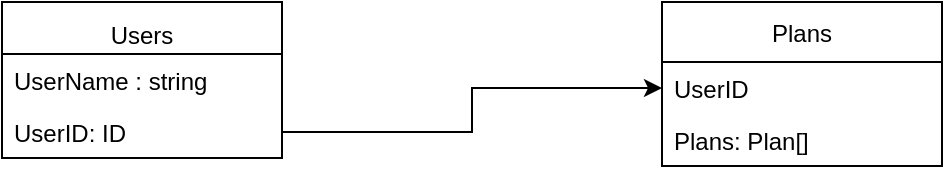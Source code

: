<mxfile version="16.4.3" type="github">
  <diagram id="NLNEfeKP_fxIvRt-ji1U" name="Page-1">
    <mxGraphModel dx="1185" dy="635" grid="1" gridSize="10" guides="1" tooltips="1" connect="1" arrows="1" fold="1" page="1" pageScale="1" pageWidth="827" pageHeight="1169" math="0" shadow="0">
      <root>
        <mxCell id="0" />
        <mxCell id="1" parent="0" />
        <mxCell id="wU3W0yUtqcj9S9udVpUn-2" value="Users" style="swimlane;fontStyle=0;childLayout=stackLayout;horizontal=1;startSize=26;fillColor=none;horizontalStack=0;resizeParent=1;resizeParentMax=0;resizeLast=0;collapsible=1;marginBottom=0;verticalAlign=bottom;" vertex="1" parent="1">
          <mxGeometry x="130" y="20" width="140" height="78" as="geometry">
            <mxRectangle x="170" width="50" height="26" as="alternateBounds" />
          </mxGeometry>
        </mxCell>
        <mxCell id="wU3W0yUtqcj9S9udVpUn-3" value="UserName : string" style="text;strokeColor=none;fillColor=none;align=left;verticalAlign=top;spacingLeft=4;spacingRight=4;overflow=hidden;rotatable=0;points=[[0,0.5],[1,0.5]];portConstraint=eastwest;" vertex="1" parent="wU3W0yUtqcj9S9udVpUn-2">
          <mxGeometry y="26" width="140" height="26" as="geometry" />
        </mxCell>
        <mxCell id="wU3W0yUtqcj9S9udVpUn-4" value="UserID: ID" style="text;strokeColor=none;fillColor=none;align=left;verticalAlign=top;spacingLeft=4;spacingRight=4;overflow=hidden;rotatable=0;points=[[0,0.5],[1,0.5]];portConstraint=eastwest;" vertex="1" parent="wU3W0yUtqcj9S9udVpUn-2">
          <mxGeometry y="52" width="140" height="26" as="geometry" />
        </mxCell>
        <mxCell id="wU3W0yUtqcj9S9udVpUn-7" value="Plans" style="swimlane;fontStyle=0;childLayout=stackLayout;horizontal=1;startSize=30;fillColor=none;horizontalStack=0;resizeParent=1;resizeParentMax=0;resizeLast=0;collapsible=1;marginBottom=0;" vertex="1" parent="1">
          <mxGeometry x="460" y="20" width="140" height="82" as="geometry" />
        </mxCell>
        <mxCell id="wU3W0yUtqcj9S9udVpUn-8" value="UserID" style="text;strokeColor=none;fillColor=none;align=left;verticalAlign=top;spacingLeft=4;spacingRight=4;overflow=hidden;rotatable=0;points=[[0,0.5],[1,0.5]];portConstraint=eastwest;" vertex="1" parent="wU3W0yUtqcj9S9udVpUn-7">
          <mxGeometry y="30" width="140" height="26" as="geometry" />
        </mxCell>
        <mxCell id="wU3W0yUtqcj9S9udVpUn-10" value="Plans: Plan[]" style="text;strokeColor=none;fillColor=none;align=left;verticalAlign=top;spacingLeft=4;spacingRight=4;overflow=hidden;rotatable=0;points=[[0,0.5],[1,0.5]];portConstraint=eastwest;" vertex="1" parent="wU3W0yUtqcj9S9udVpUn-7">
          <mxGeometry y="56" width="140" height="26" as="geometry" />
        </mxCell>
        <mxCell id="wU3W0yUtqcj9S9udVpUn-13" style="edgeStyle=orthogonalEdgeStyle;rounded=0;orthogonalLoop=1;jettySize=auto;html=1;" edge="1" parent="1" source="wU3W0yUtqcj9S9udVpUn-4" target="wU3W0yUtqcj9S9udVpUn-8">
          <mxGeometry relative="1" as="geometry" />
        </mxCell>
      </root>
    </mxGraphModel>
  </diagram>
</mxfile>
